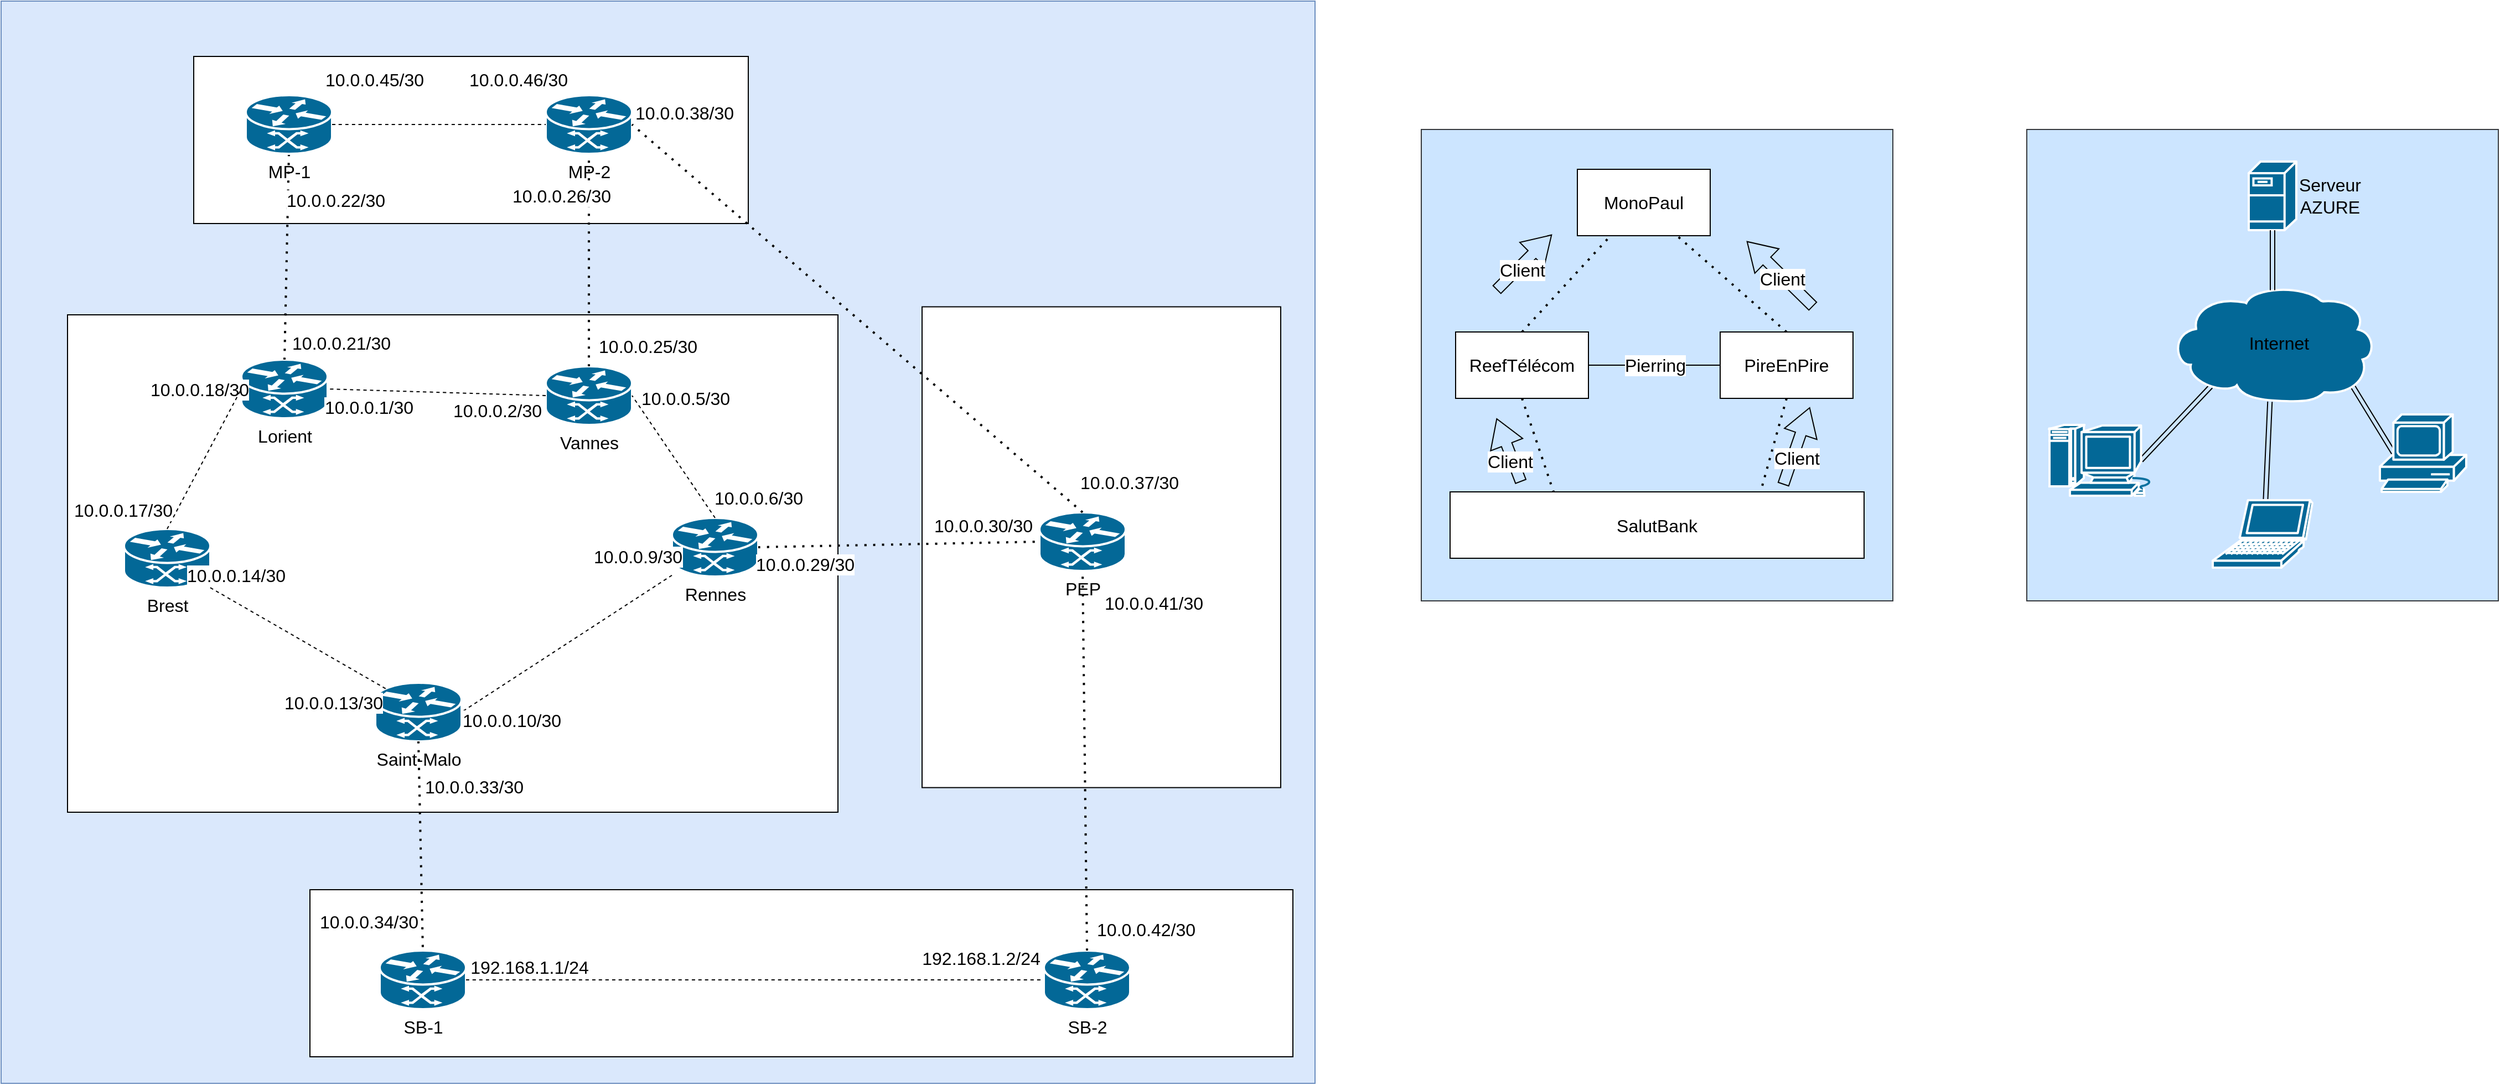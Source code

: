 <mxfile version="22.1.21" type="device">
  <diagram name="Page-1" id="gbK_uuOsgCaTT4o3czle">
    <mxGraphModel dx="2385" dy="1426" grid="0" gridSize="10" guides="1" tooltips="1" connect="1" arrows="1" fold="1" page="0" pageScale="1" pageWidth="1169" pageHeight="827" math="0" shadow="0">
      <root>
        <mxCell id="0" />
        <mxCell id="1" parent="0" />
        <mxCell id="Bf5jcZ_bA_u7CrTdAy8d-16" value="" style="rounded=0;whiteSpace=wrap;html=1;fontSize=16;fillColor=#dae8fc;strokeColor=#6c8ebf;" vertex="1" parent="1">
          <mxGeometry x="-380" y="-168" width="1187" height="978" as="geometry" />
        </mxCell>
        <mxCell id="Bf5jcZ_bA_u7CrTdAy8d-17" value="" style="rounded=0;whiteSpace=wrap;html=1;fontSize=16;" vertex="1" parent="1">
          <mxGeometry x="452" y="108.25" width="324" height="434.5" as="geometry" />
        </mxCell>
        <mxCell id="Bf5jcZ_bA_u7CrTdAy8d-1" value="" style="whiteSpace=wrap;html=1;aspect=fixed;fontSize=16;fillColor=#cce5ff;strokeColor=#36393d;" vertex="1" parent="1">
          <mxGeometry x="1450" y="-52" width="426" height="426" as="geometry" />
        </mxCell>
        <mxCell id="Bf5jcZ_bA_u7CrTdAy8d-10" value="" style="shape=link;html=1;rounded=0;fontSize=12;startSize=8;endSize=8;curved=1;exitX=0.84;exitY=0.5;exitDx=0;exitDy=0;exitPerimeter=0;entryX=0.2;entryY=0.87;entryDx=0;entryDy=0;entryPerimeter=0;" edge="1" parent="1" source="Bf5jcZ_bA_u7CrTdAy8d-5" target="Bf5jcZ_bA_u7CrTdAy8d-4">
          <mxGeometry width="100" relative="1" as="geometry">
            <mxPoint x="1766" y="150" as="sourcePoint" />
            <mxPoint x="1866" y="150" as="targetPoint" />
          </mxGeometry>
        </mxCell>
        <mxCell id="Bf5jcZ_bA_u7CrTdAy8d-8" value="" style="shape=link;html=1;rounded=0;fontSize=12;startSize=8;endSize=8;curved=1;exitX=0.89;exitY=0.87;exitDx=0;exitDy=0;exitPerimeter=0;entryX=0.16;entryY=0.5;entryDx=0;entryDy=0;entryPerimeter=0;" edge="1" parent="1" source="Bf5jcZ_bA_u7CrTdAy8d-4" target="Bf5jcZ_bA_u7CrTdAy8d-7">
          <mxGeometry width="100" relative="1" as="geometry">
            <mxPoint x="1917" y="263" as="sourcePoint" />
            <mxPoint x="2017" y="263" as="targetPoint" />
          </mxGeometry>
        </mxCell>
        <mxCell id="Bf5jcZ_bA_u7CrTdAy8d-9" value="" style="shape=link;html=1;rounded=0;fontSize=12;startSize=8;endSize=8;curved=1;entryX=0.5;entryY=1;entryDx=0;entryDy=0;entryPerimeter=0;" edge="1" parent="1" source="Bf5jcZ_bA_u7CrTdAy8d-4" target="Bf5jcZ_bA_u7CrTdAy8d-6">
          <mxGeometry width="100" relative="1" as="geometry">
            <mxPoint x="1737" y="175" as="sourcePoint" />
            <mxPoint x="1791" y="251" as="targetPoint" />
          </mxGeometry>
        </mxCell>
        <mxCell id="LW0GFEtAb5VWnj4q2PEH-84" value="" style="whiteSpace=wrap;html=1;aspect=fixed;fontSize=16;fillColor=#cce5ff;strokeColor=#36393d;" parent="1" vertex="1">
          <mxGeometry x="903" y="-52" width="426" height="426" as="geometry" />
        </mxCell>
        <mxCell id="LW0GFEtAb5VWnj4q2PEH-60" value="" style="rounded=0;whiteSpace=wrap;html=1;fontSize=16;" parent="1" vertex="1">
          <mxGeometry x="-320" y="115.5" width="696" height="449.5" as="geometry" />
        </mxCell>
        <mxCell id="LW0GFEtAb5VWnj4q2PEH-59" value="" style="rounded=0;whiteSpace=wrap;html=1;fontSize=16;" parent="1" vertex="1">
          <mxGeometry x="-206" y="-118" width="501" height="151" as="geometry" />
        </mxCell>
        <mxCell id="LW0GFEtAb5VWnj4q2PEH-58" value="" style="rounded=0;whiteSpace=wrap;html=1;fontSize=16;" parent="1" vertex="1">
          <mxGeometry x="-101" y="635" width="888" height="151" as="geometry" />
        </mxCell>
        <mxCell id="LW0GFEtAb5VWnj4q2PEH-1" value="Lorient" style="shape=mxgraph.cisco.routers.atm_router;sketch=0;html=1;pointerEvents=1;dashed=0;fillColor=#036897;strokeColor=#ffffff;strokeWidth=2;verticalLabelPosition=bottom;verticalAlign=top;align=center;outlineConnect=0;fontSize=16;" parent="1" vertex="1">
          <mxGeometry x="-163" y="156" width="78" height="53" as="geometry" />
        </mxCell>
        <mxCell id="LW0GFEtAb5VWnj4q2PEH-2" value="Brest" style="shape=mxgraph.cisco.routers.atm_router;sketch=0;html=1;pointerEvents=1;dashed=0;fillColor=#036897;strokeColor=#ffffff;strokeWidth=2;verticalLabelPosition=bottom;verticalAlign=top;align=center;outlineConnect=0;fontSize=16;" parent="1" vertex="1">
          <mxGeometry x="-269" y="309" width="78" height="53" as="geometry" />
        </mxCell>
        <mxCell id="LW0GFEtAb5VWnj4q2PEH-4" value="Vannes" style="shape=mxgraph.cisco.routers.atm_router;sketch=0;html=1;pointerEvents=1;dashed=0;fillColor=#036897;strokeColor=#ffffff;strokeWidth=2;verticalLabelPosition=bottom;verticalAlign=top;align=center;outlineConnect=0;fontSize=16;" parent="1" vertex="1">
          <mxGeometry x="112" y="162" width="78" height="53" as="geometry" />
        </mxCell>
        <mxCell id="LW0GFEtAb5VWnj4q2PEH-5" value="Saint-Malo" style="shape=mxgraph.cisco.routers.atm_router;sketch=0;html=1;pointerEvents=1;dashed=0;fillColor=#036897;strokeColor=#ffffff;strokeWidth=2;verticalLabelPosition=bottom;verticalAlign=top;align=center;outlineConnect=0;fontSize=16;" parent="1" vertex="1">
          <mxGeometry x="-42" y="448" width="78" height="53" as="geometry" />
        </mxCell>
        <mxCell id="LW0GFEtAb5VWnj4q2PEH-6" value="Rennes" style="shape=mxgraph.cisco.routers.atm_router;sketch=0;html=1;pointerEvents=1;dashed=0;fillColor=#036897;strokeColor=#ffffff;strokeWidth=2;verticalLabelPosition=bottom;verticalAlign=top;align=center;outlineConnect=0;fontSize=16;" parent="1" vertex="1">
          <mxGeometry x="226" y="299" width="78" height="53" as="geometry" />
        </mxCell>
        <mxCell id="LW0GFEtAb5VWnj4q2PEH-7" value="" style="endArrow=none;dashed=1;html=1;rounded=0;fontSize=12;startSize=8;endSize=8;curved=1;entryX=1;entryY=0.5;entryDx=0;entryDy=0;entryPerimeter=0;exitX=0;exitY=0.5;exitDx=0;exitDy=0;exitPerimeter=0;" parent="1" source="LW0GFEtAb5VWnj4q2PEH-4" target="LW0GFEtAb5VWnj4q2PEH-1" edge="1">
          <mxGeometry width="50" height="50" relative="1" as="geometry">
            <mxPoint x="175" y="270" as="sourcePoint" />
            <mxPoint x="225" y="220" as="targetPoint" />
          </mxGeometry>
        </mxCell>
        <mxCell id="LW0GFEtAb5VWnj4q2PEH-13" value="10.0.0.18/30" style="edgeLabel;html=1;align=center;verticalAlign=middle;resizable=0;points=[];fontSize=16;" parent="LW0GFEtAb5VWnj4q2PEH-7" vertex="1" connectable="0">
          <mxGeometry x="0.858" y="-1" relative="1" as="geometry">
            <mxPoint x="-130" y="1" as="offset" />
          </mxGeometry>
        </mxCell>
        <mxCell id="LW0GFEtAb5VWnj4q2PEH-8" value="" style="endArrow=none;dashed=1;html=1;rounded=0;fontSize=12;startSize=8;endSize=8;curved=1;entryX=1;entryY=0.5;entryDx=0;entryDy=0;entryPerimeter=0;exitX=0.5;exitY=0;exitDx=0;exitDy=0;exitPerimeter=0;" parent="1" source="LW0GFEtAb5VWnj4q2PEH-6" target="LW0GFEtAb5VWnj4q2PEH-4" edge="1">
          <mxGeometry width="50" height="50" relative="1" as="geometry">
            <mxPoint x="181" y="279" as="sourcePoint" />
            <mxPoint x="67" y="241" as="targetPoint" />
          </mxGeometry>
        </mxCell>
        <mxCell id="LW0GFEtAb5VWnj4q2PEH-9" value="" style="endArrow=none;dashed=1;html=1;rounded=0;fontSize=12;startSize=8;endSize=8;curved=1;entryX=1;entryY=0.5;entryDx=0;entryDy=0;entryPerimeter=0;" parent="1" source="LW0GFEtAb5VWnj4q2PEH-6" target="LW0GFEtAb5VWnj4q2PEH-5" edge="1">
          <mxGeometry width="50" height="50" relative="1" as="geometry">
            <mxPoint x="191" y="289" as="sourcePoint" />
            <mxPoint x="77" y="251" as="targetPoint" />
          </mxGeometry>
        </mxCell>
        <mxCell id="LW0GFEtAb5VWnj4q2PEH-10" value="" style="endArrow=none;dashed=1;html=1;rounded=0;fontSize=12;startSize=8;endSize=8;curved=1;entryX=0;entryY=0.5;entryDx=0;entryDy=0;entryPerimeter=0;exitX=0.5;exitY=0;exitDx=0;exitDy=0;exitPerimeter=0;" parent="1" source="LW0GFEtAb5VWnj4q2PEH-2" target="LW0GFEtAb5VWnj4q2PEH-1" edge="1">
          <mxGeometry width="50" height="50" relative="1" as="geometry">
            <mxPoint x="201" y="299" as="sourcePoint" />
            <mxPoint x="87" y="261" as="targetPoint" />
          </mxGeometry>
        </mxCell>
        <mxCell id="LW0GFEtAb5VWnj4q2PEH-11" value="" style="endArrow=none;dashed=1;html=1;rounded=0;fontSize=12;startSize=8;endSize=8;curved=1;entryX=0.88;entryY=0.9;entryDx=0;entryDy=0;entryPerimeter=0;exitX=0.12;exitY=0.1;exitDx=0;exitDy=0;exitPerimeter=0;" parent="1" source="LW0GFEtAb5VWnj4q2PEH-5" target="LW0GFEtAb5VWnj4q2PEH-2" edge="1">
          <mxGeometry width="50" height="50" relative="1" as="geometry">
            <mxPoint x="211" y="309" as="sourcePoint" />
            <mxPoint x="97" y="271" as="targetPoint" />
          </mxGeometry>
        </mxCell>
        <mxCell id="LW0GFEtAb5VWnj4q2PEH-14" value="10.0.0.17/30" style="edgeLabel;html=1;align=center;verticalAlign=middle;resizable=0;points=[];fontSize=16;" parent="1" vertex="1" connectable="0">
          <mxGeometry x="-268.998" y="291.999" as="geometry">
            <mxPoint x="-1" as="offset" />
          </mxGeometry>
        </mxCell>
        <mxCell id="LW0GFEtAb5VWnj4q2PEH-15" value="10.0.0.13/30" style="edgeLabel;html=1;align=center;verticalAlign=middle;resizable=0;points=[];fontSize=16;" parent="1" vertex="1" connectable="0">
          <mxGeometry x="-72.998" y="466.999" as="geometry">
            <mxPoint x="-7" y="-1" as="offset" />
          </mxGeometry>
        </mxCell>
        <mxCell id="LW0GFEtAb5VWnj4q2PEH-17" value="10.0.0.5/30" style="edgeLabel;html=1;align=center;verticalAlign=middle;resizable=0;points=[];fontSize=16;" parent="1" vertex="1" connectable="0">
          <mxGeometry x="238.002" y="190.999" as="geometry">
            <mxPoint as="offset" />
          </mxGeometry>
        </mxCell>
        <mxCell id="LW0GFEtAb5VWnj4q2PEH-18" value="10.0.0.6/30" style="edgeLabel;html=1;align=center;verticalAlign=middle;resizable=0;points=[];fontSize=16;" parent="1" vertex="1" connectable="0">
          <mxGeometry x="304.002" y="280.999" as="geometry" />
        </mxCell>
        <mxCell id="LW0GFEtAb5VWnj4q2PEH-19" value="10.0.0.9/30" style="edgeLabel;html=1;align=center;verticalAlign=middle;resizable=0;points=[];fontSize=16;" parent="1" vertex="1" connectable="0">
          <mxGeometry x="195.002" y="335.499" as="geometry">
            <mxPoint y="-2" as="offset" />
          </mxGeometry>
        </mxCell>
        <mxCell id="LW0GFEtAb5VWnj4q2PEH-20" value="10.0.0.10/30" style="edgeLabel;html=1;align=center;verticalAlign=middle;resizable=0;points=[];fontSize=16;" parent="1" vertex="1" connectable="0">
          <mxGeometry x="83.002" y="487.999" as="geometry">
            <mxPoint x="-2" y="-6" as="offset" />
          </mxGeometry>
        </mxCell>
        <mxCell id="LW0GFEtAb5VWnj4q2PEH-21" value="10.0.0.1/30" style="edgeLabel;html=1;align=center;verticalAlign=middle;resizable=0;points=[];fontSize=16;" parent="1" vertex="1" connectable="0">
          <mxGeometry x="-47.998" y="198.999" as="geometry" />
        </mxCell>
        <mxCell id="LW0GFEtAb5VWnj4q2PEH-22" value="10.0.0.2/30" style="edgeLabel;html=1;align=center;verticalAlign=middle;resizable=0;points=[];fontSize=16;" parent="1" vertex="1" connectable="0">
          <mxGeometry x="68.002" y="201.999" as="geometry">
            <mxPoint as="offset" />
          </mxGeometry>
        </mxCell>
        <mxCell id="LW0GFEtAb5VWnj4q2PEH-23" value="10.0.0.14/30" style="edgeLabel;html=1;align=center;verticalAlign=middle;resizable=0;points=[];fontSize=16;" parent="1" vertex="1" connectable="0">
          <mxGeometry x="-153.998" y="351.999" as="geometry">
            <mxPoint x="-14" y="-1" as="offset" />
          </mxGeometry>
        </mxCell>
        <mxCell id="LW0GFEtAb5VWnj4q2PEH-25" value="" style="endArrow=none;dashed=1;html=1;dashPattern=1 3;strokeWidth=2;rounded=0;fontSize=12;startSize=8;endSize=8;curved=1;exitX=0.5;exitY=0;exitDx=0;exitDy=0;exitPerimeter=0;entryX=0.5;entryY=1;entryDx=0;entryDy=0;entryPerimeter=0;" parent="1" source="LW0GFEtAb5VWnj4q2PEH-1" target="LW0GFEtAb5VWnj4q2PEH-26" edge="1">
          <mxGeometry width="50" height="50" relative="1" as="geometry">
            <mxPoint x="-24" y="26" as="sourcePoint" />
            <mxPoint x="-116" y="-8" as="targetPoint" />
          </mxGeometry>
        </mxCell>
        <mxCell id="LW0GFEtAb5VWnj4q2PEH-26" value="MP-1" style="shape=mxgraph.cisco.routers.atm_router;sketch=0;html=1;pointerEvents=1;dashed=0;fillColor=#036897;strokeColor=#ffffff;strokeWidth=2;verticalLabelPosition=bottom;verticalAlign=top;align=center;outlineConnect=0;fontSize=16;" parent="1" vertex="1">
          <mxGeometry x="-159" y="-83" width="78" height="53" as="geometry" />
        </mxCell>
        <mxCell id="LW0GFEtAb5VWnj4q2PEH-27" value="MP-2" style="shape=mxgraph.cisco.routers.atm_router;sketch=0;html=1;pointerEvents=1;dashed=0;fillColor=#036897;strokeColor=#ffffff;strokeWidth=2;verticalLabelPosition=bottom;verticalAlign=top;align=center;outlineConnect=0;fontSize=16;" parent="1" vertex="1">
          <mxGeometry x="112" y="-83" width="78" height="53" as="geometry" />
        </mxCell>
        <mxCell id="LW0GFEtAb5VWnj4q2PEH-28" value="" style="endArrow=none;dashed=1;html=1;dashPattern=1 3;strokeWidth=2;rounded=0;fontSize=12;startSize=8;endSize=8;curved=1;exitX=0.5;exitY=0;exitDx=0;exitDy=0;exitPerimeter=0;entryX=0.5;entryY=1;entryDx=0;entryDy=0;entryPerimeter=0;" parent="1" source="LW0GFEtAb5VWnj4q2PEH-4" target="LW0GFEtAb5VWnj4q2PEH-27" edge="1">
          <mxGeometry width="50" height="50" relative="1" as="geometry">
            <mxPoint x="159" y="185" as="sourcePoint" />
            <mxPoint x="163" y="-1" as="targetPoint" />
          </mxGeometry>
        </mxCell>
        <mxCell id="LW0GFEtAb5VWnj4q2PEH-29" value="10.0.0.21/30" style="edgeLabel;html=1;align=center;verticalAlign=middle;resizable=0;points=[];fontSize=16;" parent="1" vertex="1" connectable="0">
          <mxGeometry x="-72.998" y="140.999" as="geometry" />
        </mxCell>
        <mxCell id="LW0GFEtAb5VWnj4q2PEH-30" value="10.0.0.22/30" style="edgeLabel;html=1;align=center;verticalAlign=middle;resizable=0;points=[];fontSize=16;" parent="1" vertex="1" connectable="0">
          <mxGeometry x="-77.998" y="11.999" as="geometry" />
        </mxCell>
        <mxCell id="LW0GFEtAb5VWnj4q2PEH-31" value="PEP" style="shape=mxgraph.cisco.routers.atm_router;sketch=0;html=1;pointerEvents=1;dashed=0;fillColor=#036897;strokeColor=#ffffff;strokeWidth=2;verticalLabelPosition=bottom;verticalAlign=top;align=center;outlineConnect=0;fontSize=16;" parent="1" vertex="1">
          <mxGeometry x="558" y="294" width="78" height="53" as="geometry" />
        </mxCell>
        <mxCell id="LW0GFEtAb5VWnj4q2PEH-32" value="" style="endArrow=none;dashed=1;html=1;dashPattern=1 3;strokeWidth=2;rounded=0;fontSize=12;startSize=8;endSize=8;curved=1;exitX=1;exitY=0.5;exitDx=0;exitDy=0;exitPerimeter=0;entryX=0;entryY=0.5;entryDx=0;entryDy=0;entryPerimeter=0;" parent="1" source="LW0GFEtAb5VWnj4q2PEH-6" target="LW0GFEtAb5VWnj4q2PEH-31" edge="1">
          <mxGeometry width="50" height="50" relative="1" as="geometry">
            <mxPoint x="307" y="333.5" as="sourcePoint" />
            <mxPoint x="609" y="376" as="targetPoint" />
          </mxGeometry>
        </mxCell>
        <mxCell id="LW0GFEtAb5VWnj4q2PEH-33" value="10.0.0.30/30" style="edgeLabel;html=1;align=center;verticalAlign=middle;resizable=0;points=[];fontSize=16;" parent="1" vertex="1" connectable="0">
          <mxGeometry x="508.002" y="308.999" as="geometry">
            <mxPoint x="-1" y="-3" as="offset" />
          </mxGeometry>
        </mxCell>
        <mxCell id="LW0GFEtAb5VWnj4q2PEH-34" value="10.0.0.25/30" style="edgeLabel;html=1;align=center;verticalAlign=middle;resizable=0;points=[];fontSize=16;" parent="1" vertex="1" connectable="0">
          <mxGeometry x="204.002" y="143.999" as="geometry" />
        </mxCell>
        <mxCell id="LW0GFEtAb5VWnj4q2PEH-35" value="10.0.0.26/30" style="edgeLabel;html=1;align=center;verticalAlign=middle;resizable=0;points=[];fontSize=16;" parent="1" vertex="1" connectable="0">
          <mxGeometry x="126.002" y="7.999" as="geometry" />
        </mxCell>
        <mxCell id="LW0GFEtAb5VWnj4q2PEH-36" value="SB-1" style="shape=mxgraph.cisco.routers.atm_router;sketch=0;html=1;pointerEvents=1;dashed=0;fillColor=#036897;strokeColor=#ffffff;strokeWidth=2;verticalLabelPosition=bottom;verticalAlign=top;align=center;outlineConnect=0;fontSize=16;" parent="1" vertex="1">
          <mxGeometry x="-38" y="690" width="78" height="53" as="geometry" />
        </mxCell>
        <mxCell id="LW0GFEtAb5VWnj4q2PEH-37" value="" style="endArrow=none;dashed=1;html=1;dashPattern=1 3;strokeWidth=2;rounded=0;fontSize=12;startSize=8;endSize=8;curved=1;exitX=0.5;exitY=1;exitDx=0;exitDy=0;exitPerimeter=0;entryX=0.5;entryY=0;entryDx=0;entryDy=0;entryPerimeter=0;" parent="1" source="LW0GFEtAb5VWnj4q2PEH-5" target="LW0GFEtAb5VWnj4q2PEH-36" edge="1">
          <mxGeometry width="50" height="50" relative="1" as="geometry">
            <mxPoint x="-273" y="723" as="sourcePoint" />
            <mxPoint x="32" y="773" as="targetPoint" />
          </mxGeometry>
        </mxCell>
        <mxCell id="LW0GFEtAb5VWnj4q2PEH-38" value="10.0.0.33/30" style="edgeLabel;html=1;align=center;verticalAlign=middle;resizable=0;points=[];fontSize=16;" parent="1" vertex="1" connectable="0">
          <mxGeometry x="46.002" y="545.999" as="geometry">
            <mxPoint x="1" y="-4" as="offset" />
          </mxGeometry>
        </mxCell>
        <mxCell id="LW0GFEtAb5VWnj4q2PEH-39" value="10.0.0.34/30" style="edgeLabel;html=1;align=center;verticalAlign=middle;resizable=0;points=[];fontSize=16;" parent="1" vertex="1" connectable="0">
          <mxGeometry x="-45.998" y="669.999" as="geometry">
            <mxPoint x="-2" y="-6" as="offset" />
          </mxGeometry>
        </mxCell>
        <mxCell id="LW0GFEtAb5VWnj4q2PEH-40" value="10.0.0.29/30" style="edgeLabel;html=1;align=center;verticalAlign=middle;resizable=0;points=[];fontSize=16;" parent="1" vertex="1" connectable="0">
          <mxGeometry x="347.002" y="343.999" as="geometry">
            <mxPoint x="-1" y="-3" as="offset" />
          </mxGeometry>
        </mxCell>
        <mxCell id="LW0GFEtAb5VWnj4q2PEH-43" value="" style="endArrow=none;dashed=1;html=1;dashPattern=1 3;strokeWidth=2;rounded=0;fontSize=12;startSize=8;endSize=8;curved=1;entryX=1;entryY=0.5;entryDx=0;entryDy=0;entryPerimeter=0;exitX=0.5;exitY=0;exitDx=0;exitDy=0;exitPerimeter=0;" parent="1" source="LW0GFEtAb5VWnj4q2PEH-31" target="LW0GFEtAb5VWnj4q2PEH-27" edge="1">
          <mxGeometry width="50" height="50" relative="1" as="geometry">
            <mxPoint x="461" y="252" as="sourcePoint" />
            <mxPoint x="511" y="202" as="targetPoint" />
          </mxGeometry>
        </mxCell>
        <mxCell id="LW0GFEtAb5VWnj4q2PEH-44" value="10.0.0.37/30" style="edgeLabel;html=1;align=center;verticalAlign=middle;resizable=0;points=[];fontSize=16;" parent="1" vertex="1" connectable="0">
          <mxGeometry x="640.002" y="269.999" as="geometry">
            <mxPoint x="-1" y="-3" as="offset" />
          </mxGeometry>
        </mxCell>
        <mxCell id="LW0GFEtAb5VWnj4q2PEH-45" value="10.0.0.38/30" style="edgeLabel;html=1;align=center;verticalAlign=middle;resizable=0;points=[];fontSize=16;" parent="1" vertex="1" connectable="0">
          <mxGeometry x="238.002" y="-64.001" as="geometry">
            <mxPoint x="-1" y="-3" as="offset" />
          </mxGeometry>
        </mxCell>
        <mxCell id="LW0GFEtAb5VWnj4q2PEH-46" value="SB-2" style="shape=mxgraph.cisco.routers.atm_router;sketch=0;html=1;pointerEvents=1;dashed=0;fillColor=#036897;strokeColor=#ffffff;strokeWidth=2;verticalLabelPosition=bottom;verticalAlign=top;align=center;outlineConnect=0;fontSize=16;" parent="1" vertex="1">
          <mxGeometry x="562" y="690" width="78" height="53" as="geometry" />
        </mxCell>
        <mxCell id="LW0GFEtAb5VWnj4q2PEH-47" value="" style="endArrow=none;dashed=1;html=1;rounded=0;fontSize=12;startSize=8;endSize=8;curved=1;exitX=1;exitY=0.5;exitDx=0;exitDy=0;exitPerimeter=0;entryX=0;entryY=0.5;entryDx=0;entryDy=0;entryPerimeter=0;" parent="1" source="LW0GFEtAb5VWnj4q2PEH-26" target="LW0GFEtAb5VWnj4q2PEH-27" edge="1">
          <mxGeometry width="50" height="50" relative="1" as="geometry">
            <mxPoint x="345" as="sourcePoint" />
            <mxPoint x="395" y="-50" as="targetPoint" />
          </mxGeometry>
        </mxCell>
        <mxCell id="LW0GFEtAb5VWnj4q2PEH-48" value="" style="endArrow=none;dashed=1;html=1;rounded=0;fontSize=12;startSize=8;endSize=8;curved=1;exitX=1;exitY=0.5;exitDx=0;exitDy=0;exitPerimeter=0;entryX=0;entryY=0.5;entryDx=0;entryDy=0;entryPerimeter=0;" parent="1" source="LW0GFEtAb5VWnj4q2PEH-36" target="LW0GFEtAb5VWnj4q2PEH-46" edge="1">
          <mxGeometry width="50" height="50" relative="1" as="geometry">
            <mxPoint x="345" y="541" as="sourcePoint" />
            <mxPoint x="395" y="491" as="targetPoint" />
          </mxGeometry>
        </mxCell>
        <mxCell id="LW0GFEtAb5VWnj4q2PEH-52" value="192.168.1.1/24" style="edgeLabel;html=1;align=center;verticalAlign=middle;resizable=0;points=[];fontSize=16;" parent="LW0GFEtAb5VWnj4q2PEH-48" vertex="1" connectable="0">
          <mxGeometry x="-0.903" y="5" relative="1" as="geometry">
            <mxPoint x="31" y="-7" as="offset" />
          </mxGeometry>
        </mxCell>
        <mxCell id="LW0GFEtAb5VWnj4q2PEH-49" value="" style="endArrow=none;dashed=1;html=1;dashPattern=1 3;strokeWidth=2;rounded=0;fontSize=12;startSize=8;endSize=8;curved=1;entryX=0.5;entryY=1;entryDx=0;entryDy=0;entryPerimeter=0;exitX=0.5;exitY=0;exitDx=0;exitDy=0;exitPerimeter=0;" parent="1" source="LW0GFEtAb5VWnj4q2PEH-46" target="LW0GFEtAb5VWnj4q2PEH-31" edge="1">
          <mxGeometry width="50" height="50" relative="1" as="geometry">
            <mxPoint x="345" y="541" as="sourcePoint" />
            <mxPoint x="395" y="491" as="targetPoint" />
          </mxGeometry>
        </mxCell>
        <mxCell id="LW0GFEtAb5VWnj4q2PEH-50" value="10.0.0.42/30" style="edgeLabel;html=1;align=center;verticalAlign=middle;resizable=0;points=[];fontSize=16;" parent="1" vertex="1" connectable="0">
          <mxGeometry x="656.002" y="676.999" as="geometry">
            <mxPoint x="-2" y="-6" as="offset" />
          </mxGeometry>
        </mxCell>
        <mxCell id="LW0GFEtAb5VWnj4q2PEH-51" value="10.0.0.41/30" style="edgeLabel;html=1;align=center;verticalAlign=middle;resizable=0;points=[];fontSize=16;" parent="1" vertex="1" connectable="0">
          <mxGeometry x="666.002" y="374.999" as="geometry">
            <mxPoint x="-5" y="1" as="offset" />
          </mxGeometry>
        </mxCell>
        <mxCell id="LW0GFEtAb5VWnj4q2PEH-53" value="192.168.1.2/24" style="edgeLabel;html=1;align=center;verticalAlign=middle;resizable=0;points=[];fontSize=16;" parent="1" vertex="1" connectable="0">
          <mxGeometry x="505.002" y="697.0" as="geometry" />
        </mxCell>
        <mxCell id="LW0GFEtAb5VWnj4q2PEH-61" value="MonoPaul" style="rounded=0;whiteSpace=wrap;html=1;fontSize=16;" parent="1" vertex="1">
          <mxGeometry x="1044" y="-16" width="120" height="60" as="geometry" />
        </mxCell>
        <mxCell id="LW0GFEtAb5VWnj4q2PEH-62" value="ReefTélécom" style="rounded=0;whiteSpace=wrap;html=1;fontSize=16;" parent="1" vertex="1">
          <mxGeometry x="934" y="131" width="120" height="60" as="geometry" />
        </mxCell>
        <mxCell id="LW0GFEtAb5VWnj4q2PEH-63" value="PireEnPire" style="rounded=0;whiteSpace=wrap;html=1;fontSize=16;" parent="1" vertex="1">
          <mxGeometry x="1173" y="131" width="120" height="60" as="geometry" />
        </mxCell>
        <mxCell id="LW0GFEtAb5VWnj4q2PEH-64" value="SalutBank" style="rounded=0;whiteSpace=wrap;html=1;fontSize=16;" parent="1" vertex="1">
          <mxGeometry x="929" y="275.5" width="374" height="60" as="geometry" />
        </mxCell>
        <mxCell id="LW0GFEtAb5VWnj4q2PEH-68" value="" style="endArrow=none;dashed=1;html=1;dashPattern=1 3;strokeWidth=2;rounded=0;fontSize=12;startSize=8;endSize=8;curved=1;entryX=0.75;entryY=1;entryDx=0;entryDy=0;exitX=0.5;exitY=0;exitDx=0;exitDy=0;" parent="1" source="LW0GFEtAb5VWnj4q2PEH-63" target="LW0GFEtAb5VWnj4q2PEH-61" edge="1">
          <mxGeometry width="50" height="50" relative="1" as="geometry">
            <mxPoint x="1334" y="131" as="sourcePoint" />
            <mxPoint x="1384" y="81" as="targetPoint" />
          </mxGeometry>
        </mxCell>
        <mxCell id="LW0GFEtAb5VWnj4q2PEH-69" value="" style="endArrow=none;dashed=1;html=1;dashPattern=1 3;strokeWidth=2;rounded=0;fontSize=12;startSize=8;endSize=8;curved=1;entryX=0.25;entryY=1;entryDx=0;entryDy=0;exitX=0.5;exitY=0;exitDx=0;exitDy=0;" parent="1" source="LW0GFEtAb5VWnj4q2PEH-62" target="LW0GFEtAb5VWnj4q2PEH-61" edge="1">
          <mxGeometry width="50" height="50" relative="1" as="geometry">
            <mxPoint x="975" y="97" as="sourcePoint" />
            <mxPoint x="1025" y="47" as="targetPoint" />
          </mxGeometry>
        </mxCell>
        <mxCell id="LW0GFEtAb5VWnj4q2PEH-71" value="" style="endArrow=none;dashed=1;html=1;dashPattern=1 3;strokeWidth=2;rounded=0;fontSize=12;startSize=8;endSize=8;curved=1;exitX=0.5;exitY=1;exitDx=0;exitDy=0;entryX=0.25;entryY=0;entryDx=0;entryDy=0;" parent="1" source="LW0GFEtAb5VWnj4q2PEH-62" target="LW0GFEtAb5VWnj4q2PEH-64" edge="1">
          <mxGeometry width="50" height="50" relative="1" as="geometry">
            <mxPoint x="1334" y="131" as="sourcePoint" />
            <mxPoint x="1384" y="81" as="targetPoint" />
          </mxGeometry>
        </mxCell>
        <mxCell id="LW0GFEtAb5VWnj4q2PEH-72" value="" style="endArrow=none;dashed=1;html=1;dashPattern=1 3;strokeWidth=2;rounded=0;fontSize=12;startSize=8;endSize=8;curved=1;exitX=0.5;exitY=1;exitDx=0;exitDy=0;entryX=0.75;entryY=0;entryDx=0;entryDy=0;" parent="1" source="LW0GFEtAb5VWnj4q2PEH-63" target="LW0GFEtAb5VWnj4q2PEH-64" edge="1">
          <mxGeometry width="50" height="50" relative="1" as="geometry">
            <mxPoint x="1004" y="201" as="sourcePoint" />
            <mxPoint x="1033" y="286" as="targetPoint" />
          </mxGeometry>
        </mxCell>
        <mxCell id="LW0GFEtAb5VWnj4q2PEH-75" value="" style="shape=flexArrow;endArrow=classic;html=1;rounded=0;fontSize=12;startSize=8;endSize=8;curved=1;" parent="1" edge="1">
          <mxGeometry width="50" height="50" relative="1" as="geometry">
            <mxPoint x="971" y="93" as="sourcePoint" />
            <mxPoint x="1021" y="43" as="targetPoint" />
          </mxGeometry>
        </mxCell>
        <mxCell id="LW0GFEtAb5VWnj4q2PEH-76" value="Client" style="edgeLabel;html=1;align=center;verticalAlign=middle;resizable=0;points=[];fontSize=16;" parent="LW0GFEtAb5VWnj4q2PEH-75" vertex="1" connectable="0">
          <mxGeometry x="0.432" y="-9" relative="1" as="geometry">
            <mxPoint x="-19" y="11" as="offset" />
          </mxGeometry>
        </mxCell>
        <mxCell id="LW0GFEtAb5VWnj4q2PEH-77" value="" style="shape=flexArrow;endArrow=classic;html=1;rounded=0;fontSize=12;startSize=8;endSize=8;curved=1;" parent="1" edge="1">
          <mxGeometry width="50" height="50" relative="1" as="geometry">
            <mxPoint x="1257" y="108" as="sourcePoint" />
            <mxPoint x="1197" y="49" as="targetPoint" />
          </mxGeometry>
        </mxCell>
        <mxCell id="LW0GFEtAb5VWnj4q2PEH-78" value="Client" style="edgeLabel;html=1;align=center;verticalAlign=middle;resizable=0;points=[];fontSize=16;" parent="LW0GFEtAb5VWnj4q2PEH-77" vertex="1" connectable="0">
          <mxGeometry x="0.432" y="-9" relative="1" as="geometry">
            <mxPoint x="9" y="24" as="offset" />
          </mxGeometry>
        </mxCell>
        <mxCell id="LW0GFEtAb5VWnj4q2PEH-80" value="" style="shape=flexArrow;endArrow=classic;html=1;rounded=0;fontSize=12;startSize=8;endSize=8;curved=1;" parent="1" edge="1">
          <mxGeometry width="50" height="50" relative="1" as="geometry">
            <mxPoint x="993" y="266.5" as="sourcePoint" />
            <mxPoint x="971" y="209" as="targetPoint" />
          </mxGeometry>
        </mxCell>
        <mxCell id="LW0GFEtAb5VWnj4q2PEH-81" value="Client" style="edgeLabel;html=1;align=center;verticalAlign=middle;resizable=0;points=[];fontSize=16;" parent="LW0GFEtAb5VWnj4q2PEH-80" vertex="1" connectable="0">
          <mxGeometry x="0.432" y="-9" relative="1" as="geometry">
            <mxPoint x="-3" y="26" as="offset" />
          </mxGeometry>
        </mxCell>
        <mxCell id="LW0GFEtAb5VWnj4q2PEH-82" value="" style="shape=flexArrow;endArrow=classic;html=1;rounded=0;fontSize=12;startSize=8;endSize=8;curved=1;" parent="1" edge="1">
          <mxGeometry width="50" height="50" relative="1" as="geometry">
            <mxPoint x="1230" y="269" as="sourcePoint" />
            <mxPoint x="1254" y="199" as="targetPoint" />
          </mxGeometry>
        </mxCell>
        <mxCell id="LW0GFEtAb5VWnj4q2PEH-83" value="Client" style="edgeLabel;html=1;align=center;verticalAlign=middle;resizable=0;points=[];fontSize=16;" parent="LW0GFEtAb5VWnj4q2PEH-82" vertex="1" connectable="0">
          <mxGeometry x="0.432" y="-9" relative="1" as="geometry">
            <mxPoint x="-14" y="23" as="offset" />
          </mxGeometry>
        </mxCell>
        <mxCell id="LW0GFEtAb5VWnj4q2PEH-85" value="" style="endArrow=none;html=1;rounded=0;fontSize=12;startSize=8;endSize=8;curved=1;entryX=1;entryY=0.5;entryDx=0;entryDy=0;exitX=0;exitY=0.5;exitDx=0;exitDy=0;" parent="1" source="LW0GFEtAb5VWnj4q2PEH-63" target="LW0GFEtAb5VWnj4q2PEH-62" edge="1">
          <mxGeometry width="50" height="50" relative="1" as="geometry">
            <mxPoint x="1173" y="161" as="sourcePoint" />
            <mxPoint x="1054" y="161" as="targetPoint" />
          </mxGeometry>
        </mxCell>
        <mxCell id="LW0GFEtAb5VWnj4q2PEH-87" value="Pierring" style="edgeLabel;html=1;align=center;verticalAlign=middle;resizable=0;points=[];fontSize=16;" parent="LW0GFEtAb5VWnj4q2PEH-85" vertex="1" connectable="0">
          <mxGeometry x="-0.032" y="1" relative="1" as="geometry">
            <mxPoint x="-2" y="-1" as="offset" />
          </mxGeometry>
        </mxCell>
        <mxCell id="LW0GFEtAb5VWnj4q2PEH-90" value="10.0.0.45/30" style="edgeLabel;html=1;align=center;verticalAlign=middle;resizable=0;points=[];fontSize=16;" parent="1" vertex="1" connectable="0">
          <mxGeometry x="-41.998" y="-94.001" as="geometry">
            <mxPoint x="-1" y="-3" as="offset" />
          </mxGeometry>
        </mxCell>
        <mxCell id="LW0GFEtAb5VWnj4q2PEH-91" value="10.0.0.46/30" style="edgeLabel;html=1;align=center;verticalAlign=middle;resizable=0;points=[];fontSize=16;" parent="1" vertex="1" connectable="0">
          <mxGeometry x="88.002" y="-94.001" as="geometry">
            <mxPoint x="-1" y="-3" as="offset" />
          </mxGeometry>
        </mxCell>
        <mxCell id="Bf5jcZ_bA_u7CrTdAy8d-2" value="" style="shape=mxgraph.cisco.servers.fileserver;sketch=0;html=1;pointerEvents=1;dashed=0;fillColor=#036897;strokeColor=#ffffff;strokeWidth=2;verticalLabelPosition=bottom;verticalAlign=top;align=center;outlineConnect=0;fontSize=16;" vertex="1" parent="1">
          <mxGeometry x="1650.5" y="-23" width="43" height="62" as="geometry" />
        </mxCell>
        <mxCell id="Bf5jcZ_bA_u7CrTdAy8d-4" value="" style="shape=mxgraph.cisco.storage.cloud;sketch=0;html=1;pointerEvents=1;dashed=0;fillColor=#036897;strokeColor=#ffffff;strokeWidth=2;verticalLabelPosition=bottom;verticalAlign=top;align=center;outlineConnect=0;fontSize=16;" vertex="1" parent="1">
          <mxGeometry x="1579" y="88" width="186" height="106" as="geometry" />
        </mxCell>
        <mxCell id="Bf5jcZ_bA_u7CrTdAy8d-5" value="" style="shape=mxgraph.cisco.computers_and_peripherals.macintosh;sketch=0;html=1;pointerEvents=1;dashed=0;fillColor=#036897;strokeColor=#ffffff;strokeWidth=2;verticalLabelPosition=bottom;verticalAlign=top;align=center;outlineConnect=0;fontSize=16;" vertex="1" parent="1">
          <mxGeometry x="1470" y="215" width="99" height="64" as="geometry" />
        </mxCell>
        <mxCell id="Bf5jcZ_bA_u7CrTdAy8d-6" value="" style="shape=mxgraph.cisco.computers_and_peripherals.laptop;sketch=0;html=1;pointerEvents=1;dashed=0;fillColor=#036897;strokeColor=#ffffff;strokeWidth=2;verticalLabelPosition=bottom;verticalAlign=top;align=center;outlineConnect=0;fontSize=16;" vertex="1" parent="1">
          <mxGeometry x="1618" y="283" width="90" height="61" as="geometry" />
        </mxCell>
        <mxCell id="Bf5jcZ_bA_u7CrTdAy8d-7" value="" style="shape=mxgraph.cisco.computers_and_peripherals.pc;sketch=0;html=1;pointerEvents=1;dashed=0;fillColor=#036897;strokeColor=#ffffff;strokeWidth=2;verticalLabelPosition=bottom;verticalAlign=top;align=center;outlineConnect=0;fontSize=16;" vertex="1" parent="1">
          <mxGeometry x="1769" y="205.5" width="78" height="70" as="geometry" />
        </mxCell>
        <mxCell id="Bf5jcZ_bA_u7CrTdAy8d-11" value="" style="shape=link;html=1;rounded=0;fontSize=12;startSize=8;endSize=8;curved=1;exitX=0.5;exitY=0.05;exitDx=0;exitDy=0;exitPerimeter=0;entryX=0.5;entryY=1;entryDx=0;entryDy=0;entryPerimeter=0;" edge="1" parent="1" source="Bf5jcZ_bA_u7CrTdAy8d-4" target="Bf5jcZ_bA_u7CrTdAy8d-2">
          <mxGeometry width="100" relative="1" as="geometry">
            <mxPoint x="1766" y="150" as="sourcePoint" />
            <mxPoint x="1866" y="150" as="targetPoint" />
          </mxGeometry>
        </mxCell>
        <mxCell id="Bf5jcZ_bA_u7CrTdAy8d-12" value="Serveur AZURE" style="text;html=1;strokeColor=none;fillColor=none;align=center;verticalAlign=middle;whiteSpace=wrap;rounded=0;fontSize=16;" vertex="1" parent="1">
          <mxGeometry x="1693.5" y="-7" width="60" height="30" as="geometry" />
        </mxCell>
        <mxCell id="Bf5jcZ_bA_u7CrTdAy8d-13" value="Internet" style="text;html=1;strokeColor=none;fillColor=none;align=center;verticalAlign=middle;whiteSpace=wrap;rounded=0;fontSize=16;" vertex="1" parent="1">
          <mxGeometry x="1648" y="126" width="60" height="30" as="geometry" />
        </mxCell>
      </root>
    </mxGraphModel>
  </diagram>
</mxfile>
